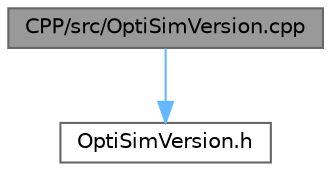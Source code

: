 digraph "CPP/src/OptiSimVersion.cpp"
{
 // LATEX_PDF_SIZE
  bgcolor="transparent";
  edge [fontname=Helvetica,fontsize=10,labelfontname=Helvetica,labelfontsize=10];
  node [fontname=Helvetica,fontsize=10,shape=box,height=0.2,width=0.4];
  Node1 [id="Node000001",label="CPP/src/OptiSimVersion.cpp",height=0.2,width=0.4,color="gray40", fillcolor="grey60", style="filled", fontcolor="black",tooltip="Implements the function to retrieve the OptiSim library version string."];
  Node1 -> Node2 [id="edge1_Node000001_Node000002",color="steelblue1",style="solid",tooltip=" "];
  Node2 [id="Node000002",label="OptiSimVersion.h",height=0.2,width=0.4,color="grey40", fillcolor="white", style="filled",URL="$OptiSimVersion_8h.html",tooltip="Defines version information for the OptiSim library."];
}
